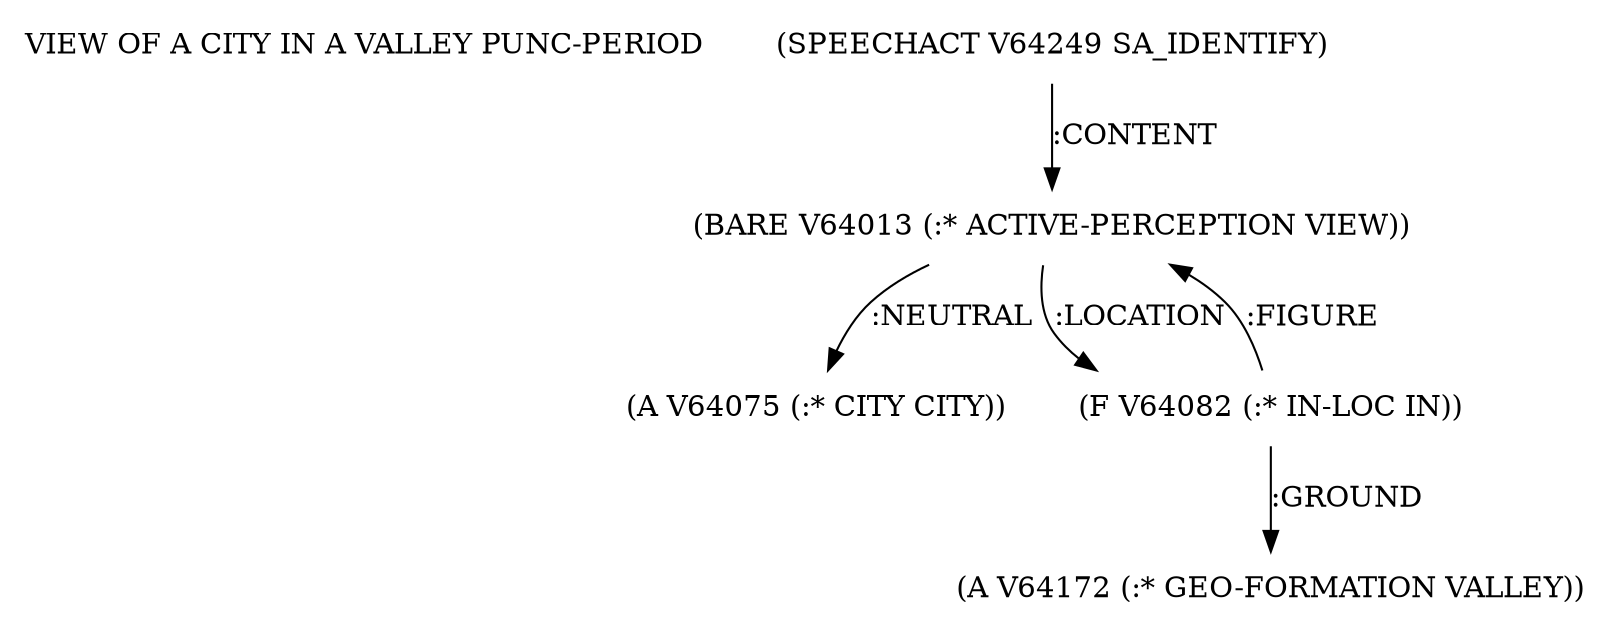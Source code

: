 digraph Terms {
  node [shape=none]
  "VIEW OF A CITY IN A VALLEY PUNC-PERIOD"
  "V64249" [label="(SPEECHACT V64249 SA_IDENTIFY)"]
  "V64249" -> "V64013" [label=":CONTENT"]
  "V64013" [label="(BARE V64013 (:* ACTIVE-PERCEPTION VIEW))"]
  "V64013" -> "V64075" [label=":NEUTRAL"]
  "V64013" -> "V64082" [label=":LOCATION"]
  "V64075" [label="(A V64075 (:* CITY CITY))"]
  "V64082" [label="(F V64082 (:* IN-LOC IN))"]
  "V64082" -> "V64172" [label=":GROUND"]
  "V64082" -> "V64013" [label=":FIGURE"]
  "V64172" [label="(A V64172 (:* GEO-FORMATION VALLEY))"]
}
